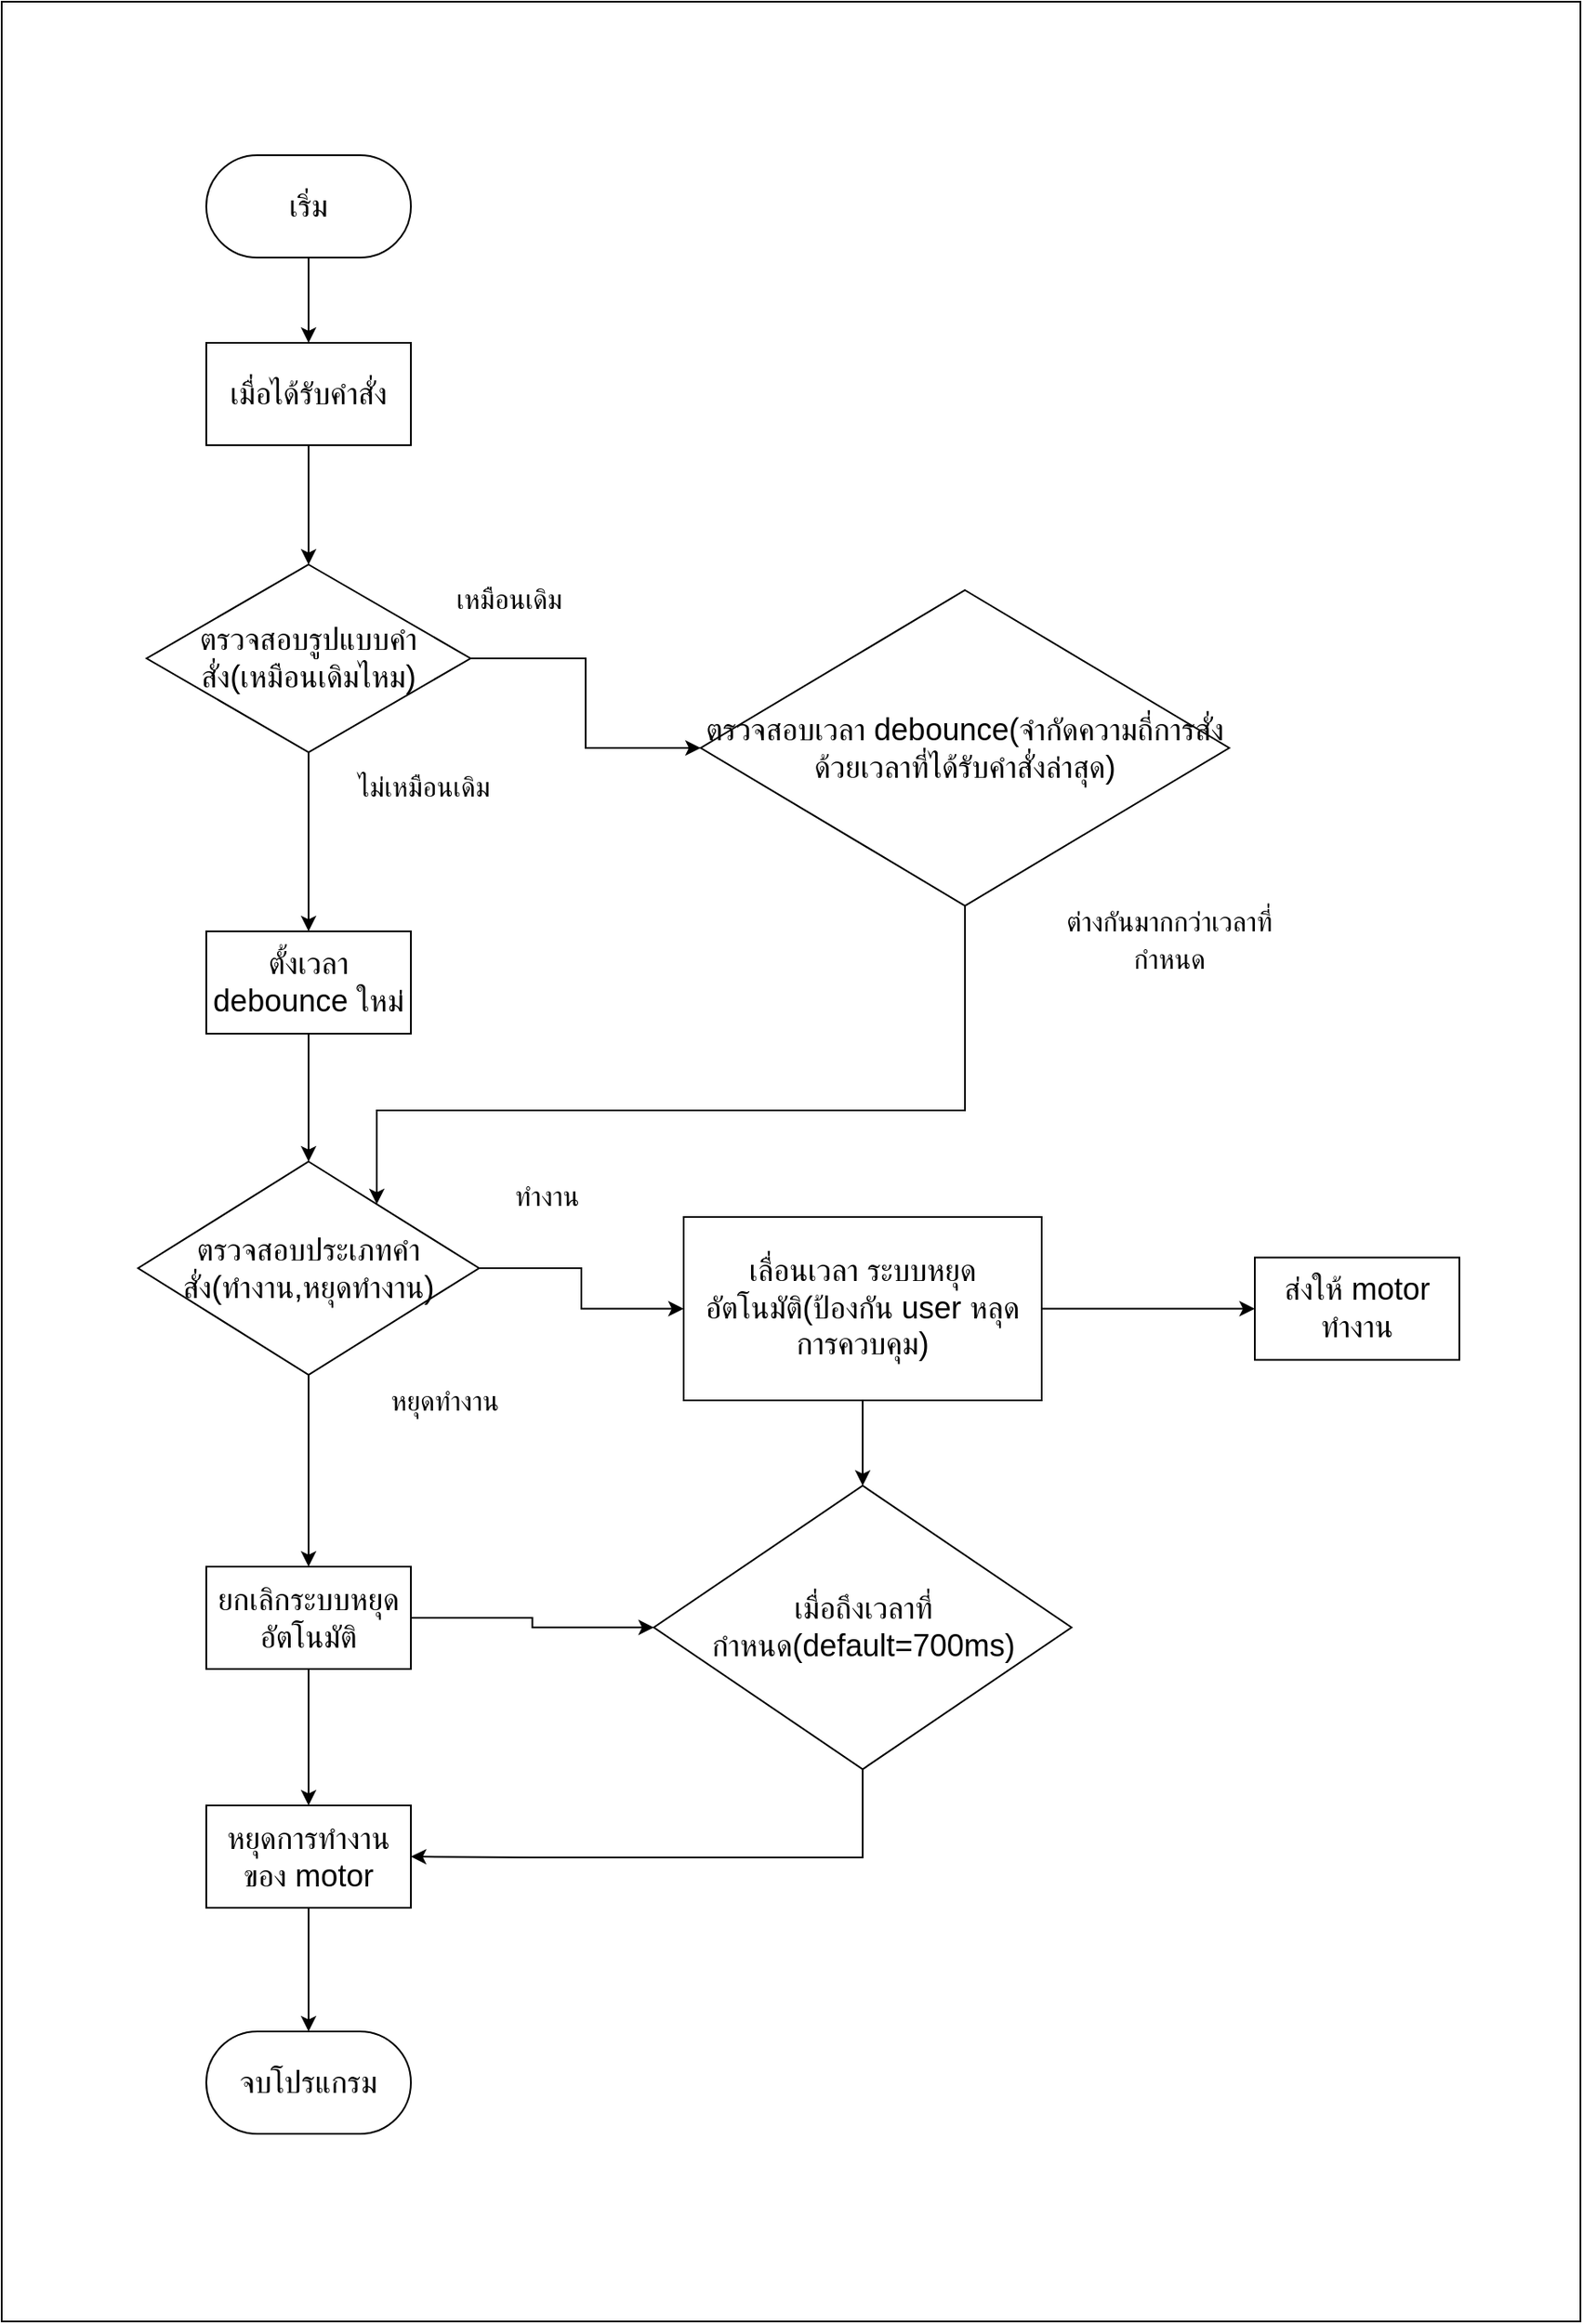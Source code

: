 <mxfile version="13.7.9" type="device"><diagram id="C5RBs43oDa-KdzZeNtuy" name="Page-1"><mxGraphModel dx="2844" dy="1632" grid="1" gridSize="10" guides="1" tooltips="1" connect="1" arrows="1" fold="1" page="1" pageScale="1" pageWidth="827" pageHeight="1169" math="0" shadow="0"><root><mxCell id="WIyWlLk6GJQsqaUBKTNV-0"/><mxCell id="WIyWlLk6GJQsqaUBKTNV-1" parent="WIyWlLk6GJQsqaUBKTNV-0"/><mxCell id="H6sCMHwaP4Bbi2i7y1Z2-39" value="" style="rounded=0;whiteSpace=wrap;html=1;fontSize=18;" vertex="1" parent="WIyWlLk6GJQsqaUBKTNV-1"><mxGeometry x="370" y="190" width="926" height="1360" as="geometry"/></mxCell><mxCell id="H6sCMHwaP4Bbi2i7y1Z2-6" value="" style="edgeStyle=orthogonalEdgeStyle;rounded=0;orthogonalLoop=1;jettySize=auto;html=1;fontSize=18;" edge="1" parent="WIyWlLk6GJQsqaUBKTNV-1" source="H6sCMHwaP4Bbi2i7y1Z2-0" target="H6sCMHwaP4Bbi2i7y1Z2-2"><mxGeometry relative="1" as="geometry"/></mxCell><mxCell id="H6sCMHwaP4Bbi2i7y1Z2-0" value="&lt;font style=&quot;font-size: 18px&quot;&gt;เริ่ม&lt;/font&gt;" style="rounded=1;whiteSpace=wrap;html=1;arcSize=50;fontSize=18;" vertex="1" parent="WIyWlLk6GJQsqaUBKTNV-1"><mxGeometry x="490" y="280" width="120" height="60" as="geometry"/></mxCell><mxCell id="H6sCMHwaP4Bbi2i7y1Z2-1" value="&lt;font style=&quot;font-size: 18px&quot;&gt;จบโปรแกรม&lt;/font&gt;" style="rounded=1;whiteSpace=wrap;html=1;arcSize=50;fontSize=18;" vertex="1" parent="WIyWlLk6GJQsqaUBKTNV-1"><mxGeometry x="490" y="1380" width="120" height="60" as="geometry"/></mxCell><mxCell id="H6sCMHwaP4Bbi2i7y1Z2-8" value="" style="edgeStyle=orthogonalEdgeStyle;rounded=0;orthogonalLoop=1;jettySize=auto;html=1;fontSize=18;" edge="1" parent="WIyWlLk6GJQsqaUBKTNV-1" source="H6sCMHwaP4Bbi2i7y1Z2-2" target="H6sCMHwaP4Bbi2i7y1Z2-7"><mxGeometry relative="1" as="geometry"/></mxCell><mxCell id="H6sCMHwaP4Bbi2i7y1Z2-2" value="เมื่อได้รับคำสั่ง" style="rounded=0;whiteSpace=wrap;html=1;fontSize=18;" vertex="1" parent="WIyWlLk6GJQsqaUBKTNV-1"><mxGeometry x="490" y="390" width="120" height="60" as="geometry"/></mxCell><mxCell id="H6sCMHwaP4Bbi2i7y1Z2-14" value="" style="edgeStyle=orthogonalEdgeStyle;rounded=0;orthogonalLoop=1;jettySize=auto;html=1;fontSize=18;" edge="1" parent="WIyWlLk6GJQsqaUBKTNV-1" source="H6sCMHwaP4Bbi2i7y1Z2-7" target="H6sCMHwaP4Bbi2i7y1Z2-13"><mxGeometry relative="1" as="geometry"/></mxCell><mxCell id="H6sCMHwaP4Bbi2i7y1Z2-17" value="" style="edgeStyle=orthogonalEdgeStyle;rounded=0;orthogonalLoop=1;jettySize=auto;html=1;fontSize=18;" edge="1" parent="WIyWlLk6GJQsqaUBKTNV-1" source="H6sCMHwaP4Bbi2i7y1Z2-7" target="H6sCMHwaP4Bbi2i7y1Z2-16"><mxGeometry relative="1" as="geometry"/></mxCell><mxCell id="H6sCMHwaP4Bbi2i7y1Z2-7" value="ตรวจสอบรูปแบบคำสั่ง(เหมือนเดิมไหม)" style="rhombus;whiteSpace=wrap;html=1;rounded=0;fontSize=18;" vertex="1" parent="WIyWlLk6GJQsqaUBKTNV-1"><mxGeometry x="455" y="520" width="190" height="110" as="geometry"/></mxCell><mxCell id="H6sCMHwaP4Bbi2i7y1Z2-9" value="&lt;font style=&quot;font-size: 16px&quot;&gt;เหมือนเดิม&amp;nbsp;&lt;/font&gt;" style="text;html=1;strokeColor=none;fillColor=none;align=center;verticalAlign=middle;whiteSpace=wrap;rounded=0;fontSize=18;" vertex="1" parent="WIyWlLk6GJQsqaUBKTNV-1"><mxGeometry x="620" y="520" width="100" height="40" as="geometry"/></mxCell><mxCell id="H6sCMHwaP4Bbi2i7y1Z2-10" value="&lt;font style=&quot;font-size: 16px&quot;&gt;ไม่เหมือนเดิม&amp;nbsp;&lt;/font&gt;" style="text;html=1;strokeColor=none;fillColor=none;align=center;verticalAlign=middle;whiteSpace=wrap;rounded=0;fontSize=18;" vertex="1" parent="WIyWlLk6GJQsqaUBKTNV-1"><mxGeometry x="570" y="630" width="100" height="40" as="geometry"/></mxCell><mxCell id="H6sCMHwaP4Bbi2i7y1Z2-22" style="edgeStyle=orthogonalEdgeStyle;rounded=0;orthogonalLoop=1;jettySize=auto;html=1;fontSize=18;" edge="1" parent="WIyWlLk6GJQsqaUBKTNV-1" source="H6sCMHwaP4Bbi2i7y1Z2-13" target="H6sCMHwaP4Bbi2i7y1Z2-20"><mxGeometry relative="1" as="geometry"><Array as="points"><mxPoint x="935" y="840"/><mxPoint x="590" y="840"/></Array></mxGeometry></mxCell><mxCell id="H6sCMHwaP4Bbi2i7y1Z2-13" value="ตรวจสอบเวลา debounce(จำกัดความถี่การสั่ง ด้วยเวลาที่ได้รับคำสั่งล่าสุด)" style="rhombus;whiteSpace=wrap;html=1;rounded=0;fontSize=18;" vertex="1" parent="WIyWlLk6GJQsqaUBKTNV-1"><mxGeometry x="780" y="535" width="310" height="185" as="geometry"/></mxCell><mxCell id="H6sCMHwaP4Bbi2i7y1Z2-15" value="&lt;font style=&quot;font-size: 16px&quot;&gt;ต่างกันมากกว่าเวลาที่กำหนด&lt;/font&gt;" style="text;html=1;strokeColor=none;fillColor=none;align=center;verticalAlign=middle;whiteSpace=wrap;rounded=0;fontSize=18;" vertex="1" parent="WIyWlLk6GJQsqaUBKTNV-1"><mxGeometry x="990" y="720" width="130" height="40" as="geometry"/></mxCell><mxCell id="H6sCMHwaP4Bbi2i7y1Z2-21" value="" style="edgeStyle=orthogonalEdgeStyle;rounded=0;orthogonalLoop=1;jettySize=auto;html=1;fontSize=18;" edge="1" parent="WIyWlLk6GJQsqaUBKTNV-1" source="H6sCMHwaP4Bbi2i7y1Z2-16" target="H6sCMHwaP4Bbi2i7y1Z2-20"><mxGeometry relative="1" as="geometry"/></mxCell><mxCell id="H6sCMHwaP4Bbi2i7y1Z2-16" value="ตั้งเวลา debounce ใหม่" style="whiteSpace=wrap;html=1;rounded=0;fontSize=18;" vertex="1" parent="WIyWlLk6GJQsqaUBKTNV-1"><mxGeometry x="490" y="735" width="120" height="60" as="geometry"/></mxCell><mxCell id="H6sCMHwaP4Bbi2i7y1Z2-26" value="" style="edgeStyle=orthogonalEdgeStyle;rounded=0;orthogonalLoop=1;jettySize=auto;html=1;fontSize=18;" edge="1" parent="WIyWlLk6GJQsqaUBKTNV-1" source="H6sCMHwaP4Bbi2i7y1Z2-20" target="H6sCMHwaP4Bbi2i7y1Z2-25"><mxGeometry relative="1" as="geometry"/></mxCell><mxCell id="H6sCMHwaP4Bbi2i7y1Z2-32" value="" style="edgeStyle=orthogonalEdgeStyle;rounded=0;orthogonalLoop=1;jettySize=auto;html=1;fontSize=18;" edge="1" parent="WIyWlLk6GJQsqaUBKTNV-1" source="H6sCMHwaP4Bbi2i7y1Z2-20" target="H6sCMHwaP4Bbi2i7y1Z2-31"><mxGeometry relative="1" as="geometry"/></mxCell><mxCell id="H6sCMHwaP4Bbi2i7y1Z2-20" value="ตรวจสอบประเภทคำสั่ง(ทำงาน,หยุดทำงาน)" style="rhombus;whiteSpace=wrap;html=1;rounded=0;fontSize=18;" vertex="1" parent="WIyWlLk6GJQsqaUBKTNV-1"><mxGeometry x="450" y="870" width="200" height="125" as="geometry"/></mxCell><mxCell id="H6sCMHwaP4Bbi2i7y1Z2-23" value="&lt;font style=&quot;font-size: 16px&quot;&gt;หยุดทำงาน&lt;/font&gt;" style="text;html=1;strokeColor=none;fillColor=none;align=center;verticalAlign=middle;whiteSpace=wrap;rounded=0;fontSize=18;" vertex="1" parent="WIyWlLk6GJQsqaUBKTNV-1"><mxGeometry x="580" y="990" width="100" height="40" as="geometry"/></mxCell><mxCell id="H6sCMHwaP4Bbi2i7y1Z2-24" value="&lt;font style=&quot;font-size: 16px&quot;&gt;ทำงาน&lt;/font&gt;" style="text;html=1;strokeColor=none;fillColor=none;align=center;verticalAlign=middle;whiteSpace=wrap;rounded=0;fontSize=18;" vertex="1" parent="WIyWlLk6GJQsqaUBKTNV-1"><mxGeometry x="640" y="870" width="100" height="40" as="geometry"/></mxCell><mxCell id="H6sCMHwaP4Bbi2i7y1Z2-28" value="" style="edgeStyle=orthogonalEdgeStyle;rounded=0;orthogonalLoop=1;jettySize=auto;html=1;fontSize=18;" edge="1" parent="WIyWlLk6GJQsqaUBKTNV-1" source="H6sCMHwaP4Bbi2i7y1Z2-25" target="H6sCMHwaP4Bbi2i7y1Z2-27"><mxGeometry relative="1" as="geometry"/></mxCell><mxCell id="H6sCMHwaP4Bbi2i7y1Z2-30" value="" style="edgeStyle=orthogonalEdgeStyle;rounded=0;orthogonalLoop=1;jettySize=auto;html=1;fontSize=18;" edge="1" parent="WIyWlLk6GJQsqaUBKTNV-1" source="H6sCMHwaP4Bbi2i7y1Z2-25" target="H6sCMHwaP4Bbi2i7y1Z2-29"><mxGeometry relative="1" as="geometry"/></mxCell><mxCell id="H6sCMHwaP4Bbi2i7y1Z2-25" value="เลื่อนเวลา ระบบหยุดอัตโนมัติ(ป้องกัน user หลุดการควบคุม)" style="whiteSpace=wrap;html=1;rounded=0;fontSize=18;" vertex="1" parent="WIyWlLk6GJQsqaUBKTNV-1"><mxGeometry x="770" y="902.5" width="210" height="107.5" as="geometry"/></mxCell><mxCell id="H6sCMHwaP4Bbi2i7y1Z2-37" style="edgeStyle=orthogonalEdgeStyle;rounded=0;orthogonalLoop=1;jettySize=auto;html=1;entryX=1;entryY=0.5;entryDx=0;entryDy=0;fontSize=18;" edge="1" parent="WIyWlLk6GJQsqaUBKTNV-1" source="H6sCMHwaP4Bbi2i7y1Z2-27" target="H6sCMHwaP4Bbi2i7y1Z2-35"><mxGeometry relative="1" as="geometry"><Array as="points"><mxPoint x="875" y="1278"/><mxPoint x="681" y="1278"/></Array></mxGeometry></mxCell><mxCell id="H6sCMHwaP4Bbi2i7y1Z2-27" value="เมื่อถึงเวลาที่กำหนด(default=700ms)" style="rhombus;whiteSpace=wrap;html=1;rounded=0;fontSize=18;" vertex="1" parent="WIyWlLk6GJQsqaUBKTNV-1"><mxGeometry x="752.5" y="1060" width="245" height="166.25" as="geometry"/></mxCell><mxCell id="H6sCMHwaP4Bbi2i7y1Z2-29" value="ส่งให้ motor ทำงาน" style="whiteSpace=wrap;html=1;rounded=0;fontSize=18;" vertex="1" parent="WIyWlLk6GJQsqaUBKTNV-1"><mxGeometry x="1105" y="926.25" width="120" height="60" as="geometry"/></mxCell><mxCell id="H6sCMHwaP4Bbi2i7y1Z2-34" style="edgeStyle=orthogonalEdgeStyle;rounded=0;orthogonalLoop=1;jettySize=auto;html=1;entryX=0;entryY=0.5;entryDx=0;entryDy=0;fontSize=18;" edge="1" parent="WIyWlLk6GJQsqaUBKTNV-1" source="H6sCMHwaP4Bbi2i7y1Z2-31" target="H6sCMHwaP4Bbi2i7y1Z2-27"><mxGeometry relative="1" as="geometry"/></mxCell><mxCell id="H6sCMHwaP4Bbi2i7y1Z2-36" value="" style="edgeStyle=orthogonalEdgeStyle;rounded=0;orthogonalLoop=1;jettySize=auto;html=1;fontSize=18;" edge="1" parent="WIyWlLk6GJQsqaUBKTNV-1" source="H6sCMHwaP4Bbi2i7y1Z2-31" target="H6sCMHwaP4Bbi2i7y1Z2-35"><mxGeometry relative="1" as="geometry"/></mxCell><mxCell id="H6sCMHwaP4Bbi2i7y1Z2-31" value="ยกเลิกระบบหยุดอัตโนมัติ" style="whiteSpace=wrap;html=1;rounded=0;fontSize=18;" vertex="1" parent="WIyWlLk6GJQsqaUBKTNV-1"><mxGeometry x="490" y="1107.5" width="120" height="60" as="geometry"/></mxCell><mxCell id="H6sCMHwaP4Bbi2i7y1Z2-38" style="edgeStyle=orthogonalEdgeStyle;rounded=0;orthogonalLoop=1;jettySize=auto;html=1;fontSize=18;" edge="1" parent="WIyWlLk6GJQsqaUBKTNV-1" source="H6sCMHwaP4Bbi2i7y1Z2-35" target="H6sCMHwaP4Bbi2i7y1Z2-1"><mxGeometry relative="1" as="geometry"/></mxCell><mxCell id="H6sCMHwaP4Bbi2i7y1Z2-35" value="หยุดการทำงานของ motor" style="whiteSpace=wrap;html=1;rounded=0;fontSize=18;" vertex="1" parent="WIyWlLk6GJQsqaUBKTNV-1"><mxGeometry x="490" y="1247.5" width="120" height="60" as="geometry"/></mxCell></root></mxGraphModel></diagram></mxfile>